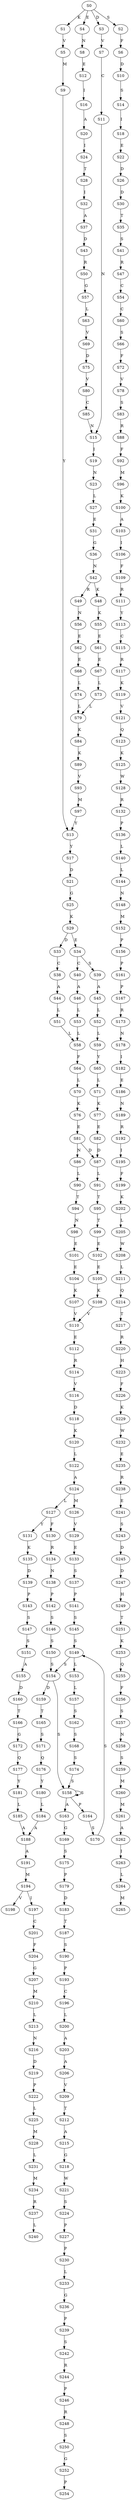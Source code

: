 strict digraph  {
	S0 -> S1 [ label = K ];
	S0 -> S2 [ label = S ];
	S0 -> S3 [ label = D ];
	S0 -> S4 [ label = E ];
	S1 -> S5 [ label = V ];
	S2 -> S6 [ label = F ];
	S3 -> S7 [ label = V ];
	S4 -> S8 [ label = N ];
	S5 -> S9 [ label = M ];
	S6 -> S10 [ label = D ];
	S7 -> S11 [ label = C ];
	S8 -> S12 [ label = E ];
	S9 -> S13 [ label = Y ];
	S10 -> S14 [ label = S ];
	S11 -> S15 [ label = N ];
	S12 -> S16 [ label = I ];
	S13 -> S17 [ label = Y ];
	S14 -> S18 [ label = I ];
	S15 -> S19 [ label = I ];
	S16 -> S20 [ label = A ];
	S17 -> S21 [ label = D ];
	S18 -> S22 [ label = E ];
	S19 -> S23 [ label = N ];
	S20 -> S24 [ label = I ];
	S21 -> S25 [ label = G ];
	S22 -> S26 [ label = D ];
	S23 -> S27 [ label = L ];
	S24 -> S28 [ label = T ];
	S25 -> S29 [ label = K ];
	S26 -> S30 [ label = D ];
	S27 -> S31 [ label = E ];
	S28 -> S32 [ label = I ];
	S29 -> S33 [ label = D ];
	S29 -> S34 [ label = E ];
	S30 -> S35 [ label = T ];
	S31 -> S36 [ label = G ];
	S32 -> S37 [ label = A ];
	S33 -> S38 [ label = C ];
	S34 -> S39 [ label = S ];
	S34 -> S40 [ label = C ];
	S35 -> S41 [ label = S ];
	S36 -> S42 [ label = N ];
	S37 -> S43 [ label = D ];
	S38 -> S44 [ label = A ];
	S39 -> S45 [ label = A ];
	S40 -> S46 [ label = A ];
	S41 -> S47 [ label = R ];
	S42 -> S48 [ label = K ];
	S42 -> S49 [ label = R ];
	S43 -> S50 [ label = R ];
	S44 -> S51 [ label = L ];
	S45 -> S52 [ label = L ];
	S46 -> S53 [ label = L ];
	S47 -> S54 [ label = C ];
	S48 -> S55 [ label = K ];
	S49 -> S56 [ label = N ];
	S50 -> S57 [ label = G ];
	S51 -> S58 [ label = L ];
	S52 -> S59 [ label = L ];
	S53 -> S58 [ label = L ];
	S54 -> S60 [ label = C ];
	S55 -> S61 [ label = E ];
	S56 -> S62 [ label = E ];
	S57 -> S63 [ label = L ];
	S58 -> S64 [ label = F ];
	S59 -> S65 [ label = Y ];
	S60 -> S66 [ label = S ];
	S61 -> S67 [ label = E ];
	S62 -> S68 [ label = E ];
	S63 -> S69 [ label = V ];
	S64 -> S70 [ label = L ];
	S65 -> S71 [ label = L ];
	S66 -> S72 [ label = F ];
	S67 -> S73 [ label = L ];
	S68 -> S74 [ label = L ];
	S69 -> S75 [ label = D ];
	S70 -> S76 [ label = K ];
	S71 -> S77 [ label = K ];
	S72 -> S78 [ label = V ];
	S73 -> S79 [ label = L ];
	S74 -> S79 [ label = L ];
	S75 -> S80 [ label = V ];
	S76 -> S81 [ label = E ];
	S77 -> S82 [ label = E ];
	S78 -> S83 [ label = S ];
	S79 -> S84 [ label = K ];
	S80 -> S85 [ label = C ];
	S81 -> S86 [ label = N ];
	S81 -> S87 [ label = D ];
	S82 -> S87 [ label = D ];
	S83 -> S88 [ label = R ];
	S84 -> S89 [ label = K ];
	S85 -> S15 [ label = N ];
	S86 -> S90 [ label = L ];
	S87 -> S91 [ label = L ];
	S88 -> S92 [ label = F ];
	S89 -> S93 [ label = V ];
	S90 -> S94 [ label = T ];
	S91 -> S95 [ label = T ];
	S92 -> S96 [ label = M ];
	S93 -> S97 [ label = M ];
	S94 -> S98 [ label = N ];
	S95 -> S99 [ label = T ];
	S96 -> S100 [ label = K ];
	S97 -> S13 [ label = Y ];
	S98 -> S101 [ label = E ];
	S99 -> S102 [ label = E ];
	S100 -> S103 [ label = A ];
	S101 -> S104 [ label = E ];
	S102 -> S105 [ label = E ];
	S103 -> S106 [ label = I ];
	S104 -> S107 [ label = K ];
	S105 -> S108 [ label = K ];
	S106 -> S109 [ label = F ];
	S107 -> S110 [ label = V ];
	S108 -> S110 [ label = V ];
	S109 -> S111 [ label = R ];
	S110 -> S112 [ label = E ];
	S111 -> S113 [ label = Y ];
	S112 -> S114 [ label = R ];
	S113 -> S115 [ label = C ];
	S114 -> S116 [ label = V ];
	S115 -> S117 [ label = R ];
	S116 -> S118 [ label = D ];
	S117 -> S119 [ label = K ];
	S118 -> S120 [ label = K ];
	S119 -> S121 [ label = V ];
	S120 -> S122 [ label = L ];
	S121 -> S123 [ label = Q ];
	S122 -> S124 [ label = A ];
	S123 -> S125 [ label = K ];
	S124 -> S126 [ label = M ];
	S124 -> S127 [ label = L ];
	S125 -> S128 [ label = W ];
	S126 -> S129 [ label = V ];
	S127 -> S130 [ label = F ];
	S127 -> S131 [ label = Y ];
	S128 -> S132 [ label = R ];
	S129 -> S133 [ label = E ];
	S130 -> S134 [ label = R ];
	S131 -> S135 [ label = K ];
	S132 -> S136 [ label = P ];
	S133 -> S137 [ label = S ];
	S134 -> S138 [ label = N ];
	S135 -> S139 [ label = D ];
	S136 -> S140 [ label = L ];
	S137 -> S141 [ label = P ];
	S138 -> S142 [ label = P ];
	S139 -> S143 [ label = P ];
	S140 -> S144 [ label = L ];
	S141 -> S145 [ label = S ];
	S142 -> S146 [ label = S ];
	S143 -> S147 [ label = S ];
	S144 -> S148 [ label = N ];
	S145 -> S149 [ label = S ];
	S146 -> S150 [ label = S ];
	S147 -> S151 [ label = S ];
	S148 -> S152 [ label = M ];
	S149 -> S153 [ label = L ];
	S149 -> S154 [ label = S ];
	S150 -> S154 [ label = S ];
	S151 -> S155 [ label = A ];
	S152 -> S156 [ label = P ];
	S153 -> S157 [ label = L ];
	S154 -> S158 [ label = S ];
	S154 -> S159 [ label = D ];
	S155 -> S160 [ label = D ];
	S156 -> S161 [ label = P ];
	S157 -> S162 [ label = S ];
	S158 -> S163 [ label = A ];
	S158 -> S164 [ label = P ];
	S158 -> S158 [ label = S ];
	S159 -> S165 [ label = T ];
	S160 -> S166 [ label = T ];
	S161 -> S167 [ label = P ];
	S162 -> S168 [ label = S ];
	S163 -> S169 [ label = G ];
	S164 -> S170 [ label = S ];
	S165 -> S171 [ label = S ];
	S166 -> S172 [ label = G ];
	S167 -> S173 [ label = R ];
	S168 -> S174 [ label = S ];
	S169 -> S175 [ label = S ];
	S170 -> S149 [ label = S ];
	S171 -> S176 [ label = Q ];
	S172 -> S177 [ label = Q ];
	S173 -> S178 [ label = N ];
	S174 -> S158 [ label = S ];
	S175 -> S179 [ label = P ];
	S176 -> S180 [ label = Y ];
	S177 -> S181 [ label = Y ];
	S178 -> S182 [ label = I ];
	S179 -> S183 [ label = D ];
	S180 -> S184 [ label = L ];
	S181 -> S185 [ label = L ];
	S182 -> S186 [ label = E ];
	S183 -> S187 [ label = T ];
	S184 -> S188 [ label = A ];
	S185 -> S188 [ label = A ];
	S186 -> S189 [ label = N ];
	S187 -> S190 [ label = S ];
	S188 -> S191 [ label = A ];
	S189 -> S192 [ label = R ];
	S190 -> S193 [ label = P ];
	S191 -> S194 [ label = M ];
	S192 -> S195 [ label = I ];
	S193 -> S196 [ label = C ];
	S194 -> S197 [ label = I ];
	S194 -> S198 [ label = V ];
	S195 -> S199 [ label = F ];
	S196 -> S200 [ label = L ];
	S197 -> S201 [ label = C ];
	S199 -> S202 [ label = K ];
	S200 -> S203 [ label = A ];
	S201 -> S204 [ label = F ];
	S202 -> S205 [ label = L ];
	S203 -> S206 [ label = A ];
	S204 -> S207 [ label = G ];
	S205 -> S208 [ label = W ];
	S206 -> S209 [ label = V ];
	S207 -> S210 [ label = M ];
	S208 -> S211 [ label = L ];
	S209 -> S212 [ label = T ];
	S210 -> S213 [ label = L ];
	S211 -> S214 [ label = Q ];
	S212 -> S215 [ label = A ];
	S213 -> S216 [ label = N ];
	S214 -> S217 [ label = T ];
	S215 -> S218 [ label = G ];
	S216 -> S219 [ label = D ];
	S217 -> S220 [ label = R ];
	S218 -> S221 [ label = W ];
	S219 -> S222 [ label = P ];
	S220 -> S223 [ label = H ];
	S221 -> S224 [ label = S ];
	S222 -> S225 [ label = L ];
	S223 -> S226 [ label = F ];
	S224 -> S227 [ label = P ];
	S225 -> S228 [ label = M ];
	S226 -> S229 [ label = K ];
	S227 -> S230 [ label = P ];
	S228 -> S231 [ label = L ];
	S229 -> S232 [ label = W ];
	S230 -> S233 [ label = L ];
	S231 -> S234 [ label = M ];
	S232 -> S235 [ label = E ];
	S233 -> S236 [ label = G ];
	S234 -> S237 [ label = R ];
	S235 -> S238 [ label = R ];
	S236 -> S239 [ label = P ];
	S237 -> S240 [ label = L ];
	S238 -> S241 [ label = E ];
	S239 -> S242 [ label = S ];
	S241 -> S243 [ label = S ];
	S242 -> S244 [ label = R ];
	S243 -> S245 [ label = D ];
	S244 -> S246 [ label = P ];
	S245 -> S247 [ label = D ];
	S246 -> S248 [ label = R ];
	S247 -> S249 [ label = H ];
	S248 -> S250 [ label = S ];
	S249 -> S251 [ label = T ];
	S250 -> S252 [ label = G ];
	S251 -> S253 [ label = K ];
	S252 -> S254 [ label = P ];
	S253 -> S255 [ label = Q ];
	S255 -> S256 [ label = F ];
	S256 -> S257 [ label = S ];
	S257 -> S258 [ label = N ];
	S258 -> S259 [ label = S ];
	S259 -> S260 [ label = M ];
	S260 -> S261 [ label = M ];
	S261 -> S262 [ label = A ];
	S262 -> S263 [ label = I ];
	S263 -> S264 [ label = L ];
	S264 -> S265 [ label = M ];
}
